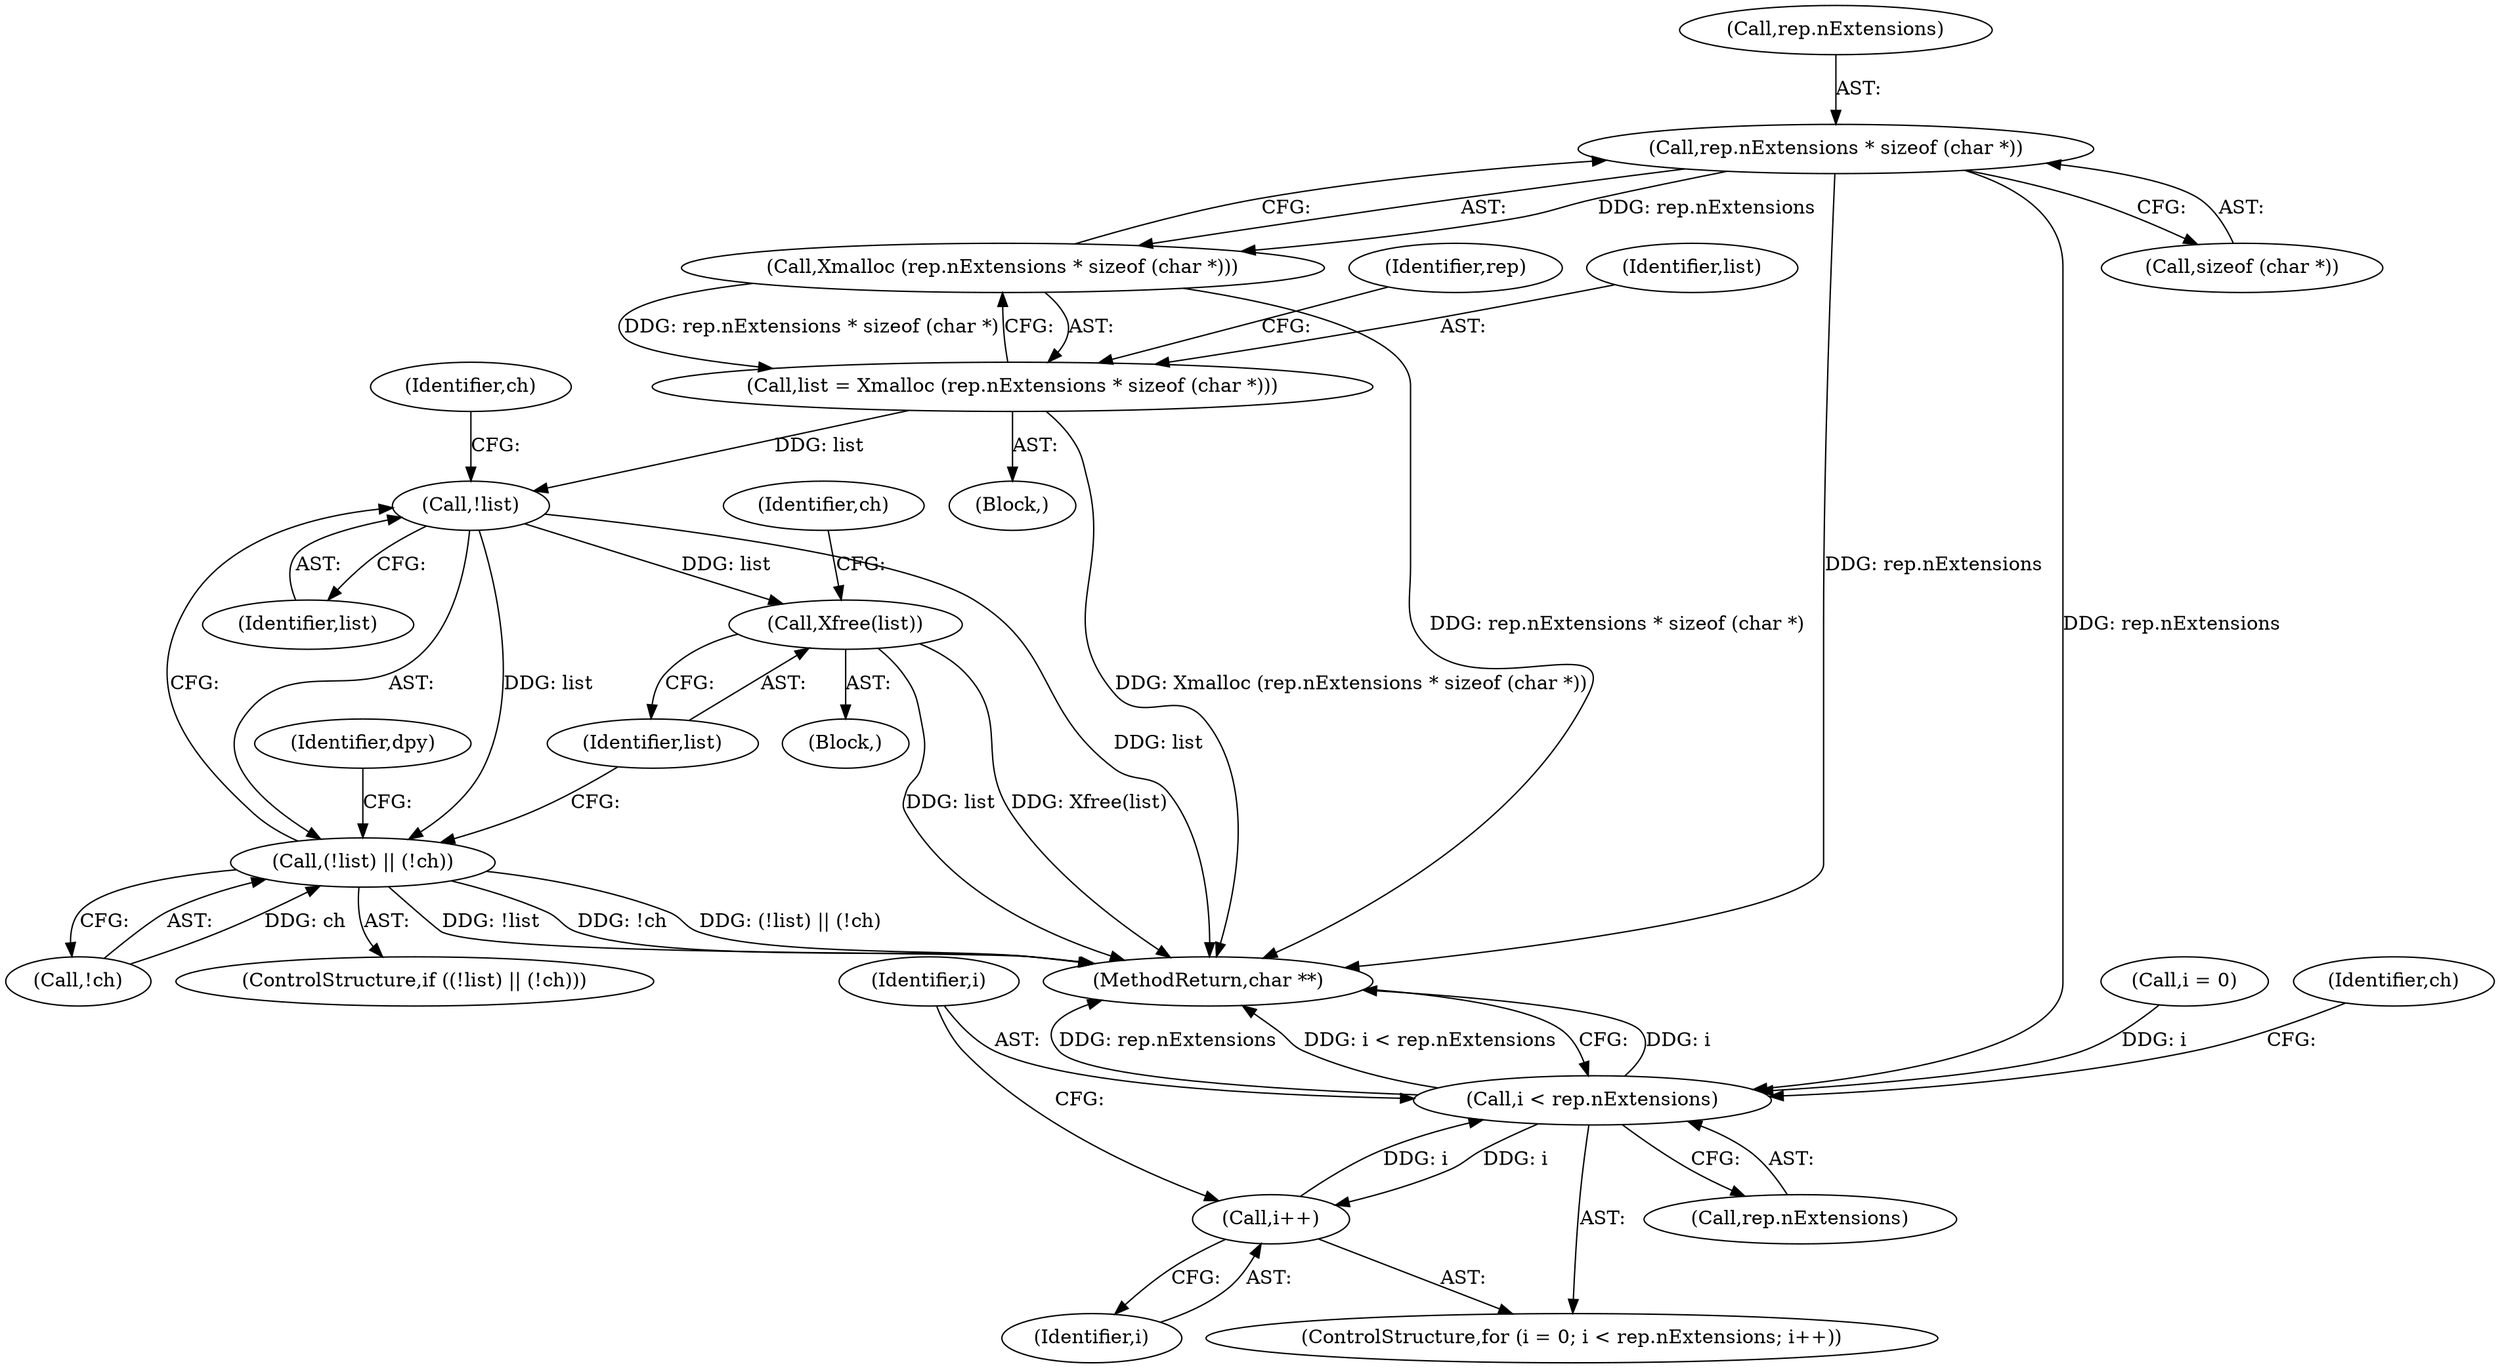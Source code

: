 digraph "0_libx11_b469da1430cdcee06e31c6251b83aede072a1ff0_1@API" {
"1000162" [label="(Call,rep.nExtensions * sizeof (char *))"];
"1000161" [label="(Call,Xmalloc (rep.nExtensions * sizeof (char *)))"];
"1000159" [label="(Call,list = Xmalloc (rep.nExtensions * sizeof (char *)))"];
"1000198" [label="(Call,!list)"];
"1000197" [label="(Call,(!list) || (!ch))"];
"1000203" [label="(Call,Xfree(list))"];
"1000238" [label="(Call,i < rep.nExtensions)"];
"1000243" [label="(Call,i++)"];
"1000162" [label="(Call,rep.nExtensions * sizeof (char *))"];
"1000200" [label="(Call,!ch)"];
"1000159" [label="(Call,list = Xmalloc (rep.nExtensions * sizeof (char *)))"];
"1000198" [label="(Call,!list)"];
"1000163" [label="(Call,rep.nExtensions)"];
"1000235" [label="(Call,i = 0)"];
"1000161" [label="(Call,Xmalloc (rep.nExtensions * sizeof (char *)))"];
"1000158" [label="(Block,)"];
"1000249" [label="(Identifier,ch)"];
"1000243" [label="(Call,i++)"];
"1000201" [label="(Identifier,ch)"];
"1000240" [label="(Call,rep.nExtensions)"];
"1000239" [label="(Identifier,i)"];
"1000166" [label="(Call,sizeof (char *))"];
"1000244" [label="(Identifier,i)"];
"1000196" [label="(ControlStructure,if ((!list) || (!ch)))"];
"1000220" [label="(Identifier,dpy)"];
"1000202" [label="(Block,)"];
"1000238" [label="(Call,i < rep.nExtensions)"];
"1000160" [label="(Identifier,list)"];
"1000197" [label="(Call,(!list) || (!ch))"];
"1000199" [label="(Identifier,list)"];
"1000293" [label="(MethodReturn,char **)"];
"1000172" [label="(Identifier,rep)"];
"1000203" [label="(Call,Xfree(list))"];
"1000206" [label="(Identifier,ch)"];
"1000204" [label="(Identifier,list)"];
"1000234" [label="(ControlStructure,for (i = 0; i < rep.nExtensions; i++))"];
"1000162" -> "1000161"  [label="AST: "];
"1000162" -> "1000166"  [label="CFG: "];
"1000163" -> "1000162"  [label="AST: "];
"1000166" -> "1000162"  [label="AST: "];
"1000161" -> "1000162"  [label="CFG: "];
"1000162" -> "1000293"  [label="DDG: rep.nExtensions"];
"1000162" -> "1000161"  [label="DDG: rep.nExtensions"];
"1000162" -> "1000238"  [label="DDG: rep.nExtensions"];
"1000161" -> "1000159"  [label="AST: "];
"1000159" -> "1000161"  [label="CFG: "];
"1000161" -> "1000293"  [label="DDG: rep.nExtensions * sizeof (char *)"];
"1000161" -> "1000159"  [label="DDG: rep.nExtensions * sizeof (char *)"];
"1000159" -> "1000158"  [label="AST: "];
"1000160" -> "1000159"  [label="AST: "];
"1000172" -> "1000159"  [label="CFG: "];
"1000159" -> "1000293"  [label="DDG: Xmalloc (rep.nExtensions * sizeof (char *))"];
"1000159" -> "1000198"  [label="DDG: list"];
"1000198" -> "1000197"  [label="AST: "];
"1000198" -> "1000199"  [label="CFG: "];
"1000199" -> "1000198"  [label="AST: "];
"1000201" -> "1000198"  [label="CFG: "];
"1000197" -> "1000198"  [label="CFG: "];
"1000198" -> "1000293"  [label="DDG: list"];
"1000198" -> "1000197"  [label="DDG: list"];
"1000198" -> "1000203"  [label="DDG: list"];
"1000197" -> "1000196"  [label="AST: "];
"1000197" -> "1000200"  [label="CFG: "];
"1000200" -> "1000197"  [label="AST: "];
"1000204" -> "1000197"  [label="CFG: "];
"1000220" -> "1000197"  [label="CFG: "];
"1000197" -> "1000293"  [label="DDG: !ch"];
"1000197" -> "1000293"  [label="DDG: (!list) || (!ch)"];
"1000197" -> "1000293"  [label="DDG: !list"];
"1000200" -> "1000197"  [label="DDG: ch"];
"1000203" -> "1000202"  [label="AST: "];
"1000203" -> "1000204"  [label="CFG: "];
"1000204" -> "1000203"  [label="AST: "];
"1000206" -> "1000203"  [label="CFG: "];
"1000203" -> "1000293"  [label="DDG: Xfree(list)"];
"1000203" -> "1000293"  [label="DDG: list"];
"1000238" -> "1000234"  [label="AST: "];
"1000238" -> "1000240"  [label="CFG: "];
"1000239" -> "1000238"  [label="AST: "];
"1000240" -> "1000238"  [label="AST: "];
"1000249" -> "1000238"  [label="CFG: "];
"1000293" -> "1000238"  [label="CFG: "];
"1000238" -> "1000293"  [label="DDG: i"];
"1000238" -> "1000293"  [label="DDG: rep.nExtensions"];
"1000238" -> "1000293"  [label="DDG: i < rep.nExtensions"];
"1000235" -> "1000238"  [label="DDG: i"];
"1000243" -> "1000238"  [label="DDG: i"];
"1000238" -> "1000243"  [label="DDG: i"];
"1000243" -> "1000234"  [label="AST: "];
"1000243" -> "1000244"  [label="CFG: "];
"1000244" -> "1000243"  [label="AST: "];
"1000239" -> "1000243"  [label="CFG: "];
}
